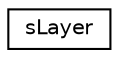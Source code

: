 digraph "Graphical Class Hierarchy"
{
 // LATEX_PDF_SIZE
  edge [fontname="Helvetica",fontsize="10",labelfontname="Helvetica",labelfontsize="10"];
  node [fontname="Helvetica",fontsize="10",shape=record];
  rankdir="LR";
  Node0 [label="sLayer",height=0.2,width=0.4,color="black", fillcolor="white", style="filled",URL="$structsLayer.html",tooltip="Layer screen descriptor (on change update SLAYER_* in define.h)"];
}
